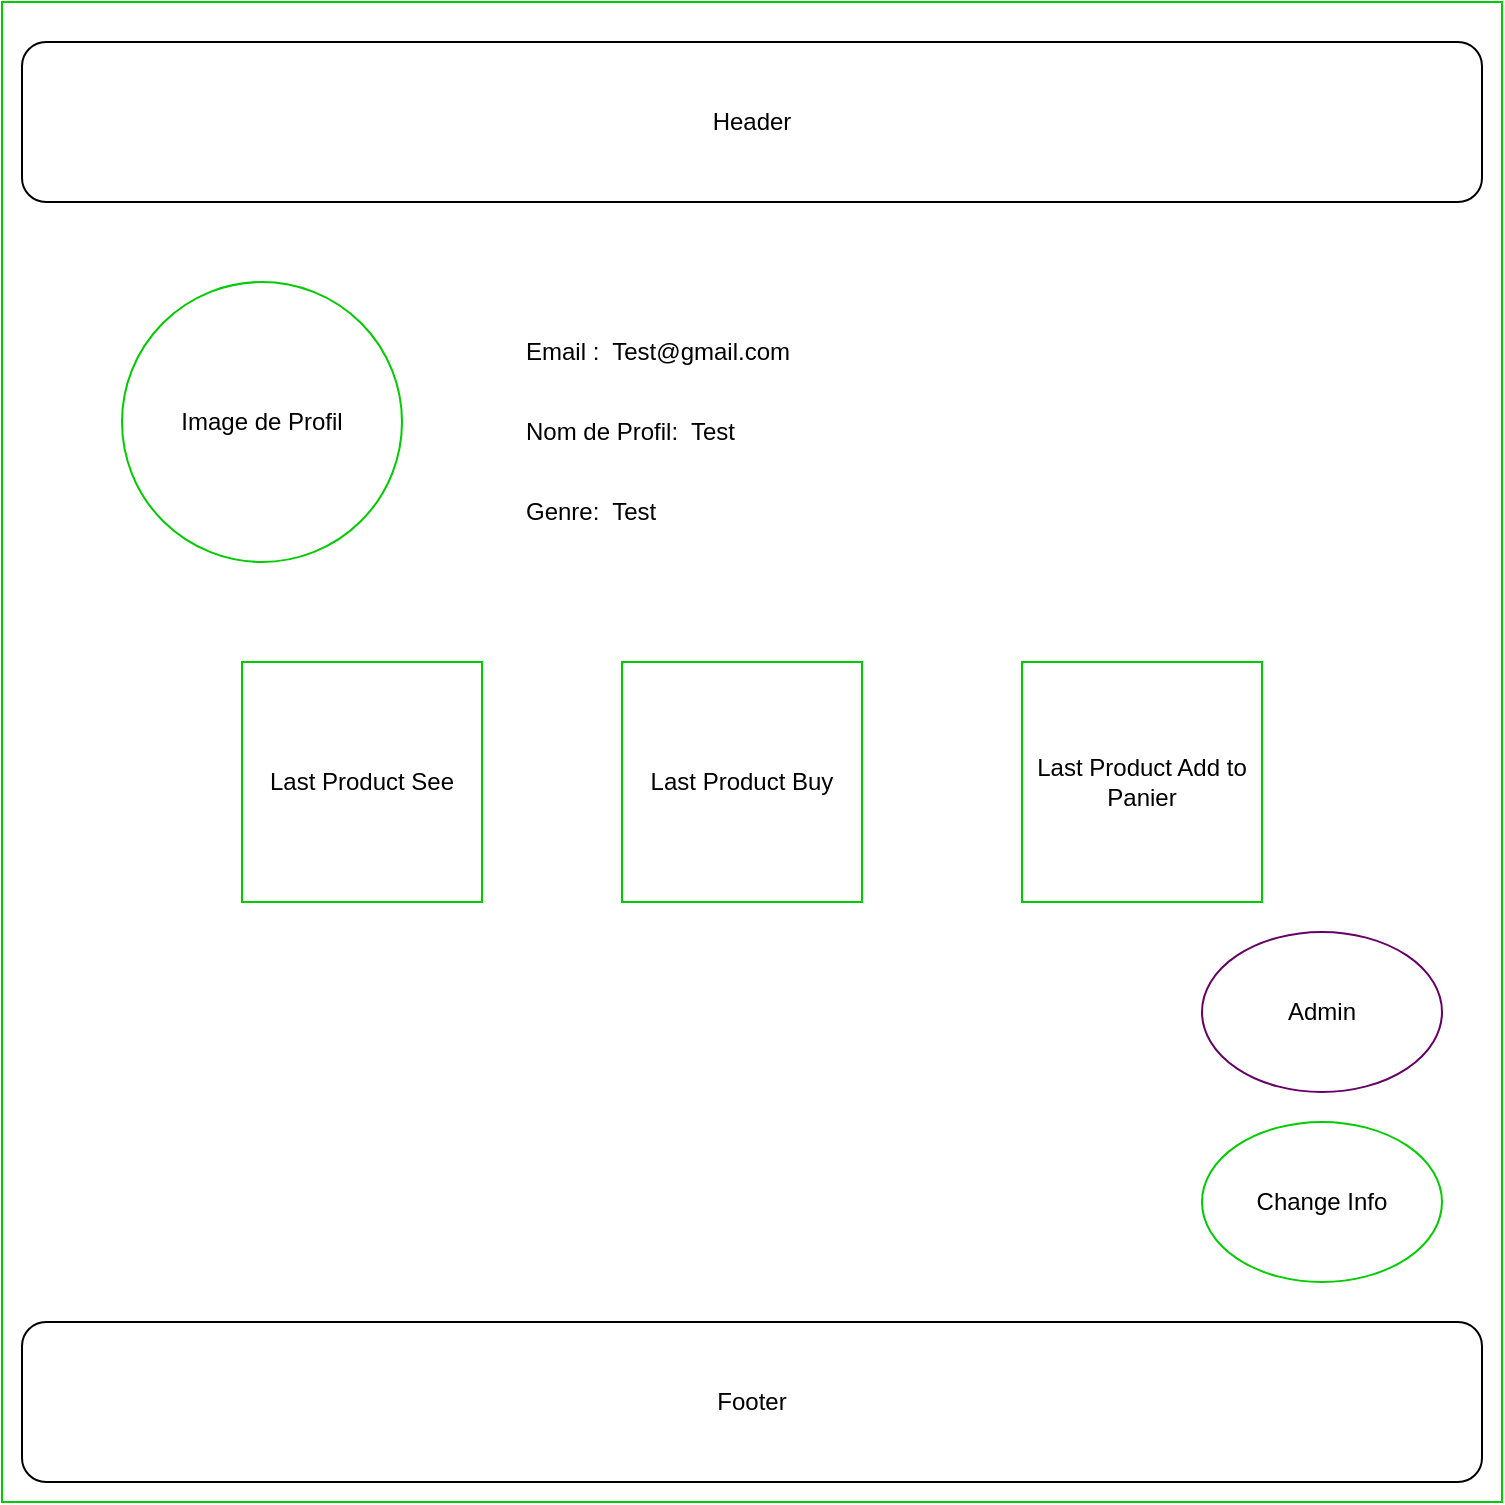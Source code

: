 <mxfile>
    <diagram id="I8YTT4misL5bQQVoJdpj" name="Page-1">
        <mxGraphModel dx="1358" dy="790" grid="1" gridSize="10" guides="1" tooltips="1" connect="1" arrows="1" fold="1" page="1" pageScale="1" pageWidth="827" pageHeight="1169" math="0" shadow="0">
            <root>
                <mxCell id="0"/>
                <mxCell id="1" parent="0"/>
                <mxCell id="2" value="" style="whiteSpace=wrap;html=1;aspect=fixed;strokeColor=#00CC00;" vertex="1" parent="1">
                    <mxGeometry x="50" y="40" width="750" height="750" as="geometry"/>
                </mxCell>
                <mxCell id="3" value="Header" style="rounded=1;whiteSpace=wrap;html=1;" vertex="1" parent="1">
                    <mxGeometry x="60" y="60" width="730" height="80" as="geometry"/>
                </mxCell>
                <mxCell id="4" value="Footer" style="rounded=1;whiteSpace=wrap;html=1;" vertex="1" parent="1">
                    <mxGeometry x="60" y="700" width="730" height="80" as="geometry"/>
                </mxCell>
                <mxCell id="5" value="Change Info" style="ellipse;whiteSpace=wrap;html=1;strokeColor=#00CC00;" vertex="1" parent="1">
                    <mxGeometry x="650" y="600" width="120" height="80" as="geometry"/>
                </mxCell>
                <mxCell id="6" value="Admin" style="ellipse;whiteSpace=wrap;html=1;strokeColor=#660066;" vertex="1" parent="1">
                    <mxGeometry x="650" y="505" width="120" height="80" as="geometry"/>
                </mxCell>
                <mxCell id="7" value="Image de Profil" style="ellipse;whiteSpace=wrap;html=1;aspect=fixed;strokeColor=#00CC00;" vertex="1" parent="1">
                    <mxGeometry x="110" y="180" width="140" height="140" as="geometry"/>
                </mxCell>
                <mxCell id="8" value="Email :&amp;nbsp; Test@gmail.com" style="text;html=1;strokeColor=none;fillColor=none;align=left;verticalAlign=middle;whiteSpace=wrap;rounded=0;" vertex="1" parent="1">
                    <mxGeometry x="310" y="200" width="250" height="30" as="geometry"/>
                </mxCell>
                <mxCell id="9" value="Nom de Profil:&amp;nbsp; Test" style="text;html=1;strokeColor=none;fillColor=none;align=left;verticalAlign=middle;whiteSpace=wrap;rounded=0;" vertex="1" parent="1">
                    <mxGeometry x="310" y="240" width="250" height="30" as="geometry"/>
                </mxCell>
                <mxCell id="10" value="Genre:&amp;nbsp; Test" style="text;html=1;strokeColor=none;fillColor=none;align=left;verticalAlign=middle;whiteSpace=wrap;rounded=0;" vertex="1" parent="1">
                    <mxGeometry x="310" y="280" width="250" height="30" as="geometry"/>
                </mxCell>
                <mxCell id="11" value="Last Product See" style="whiteSpace=wrap;html=1;aspect=fixed;strokeColor=#00CC00;" vertex="1" parent="1">
                    <mxGeometry x="170" y="370" width="120" height="120" as="geometry"/>
                </mxCell>
                <mxCell id="12" value="Last Product Buy" style="whiteSpace=wrap;html=1;aspect=fixed;strokeColor=#00CC00;" vertex="1" parent="1">
                    <mxGeometry x="360" y="370" width="120" height="120" as="geometry"/>
                </mxCell>
                <mxCell id="13" value="Last Product Add to Panier" style="whiteSpace=wrap;html=1;aspect=fixed;strokeColor=#00CC00;" vertex="1" parent="1">
                    <mxGeometry x="560" y="370" width="120" height="120" as="geometry"/>
                </mxCell>
            </root>
        </mxGraphModel>
    </diagram>
</mxfile>